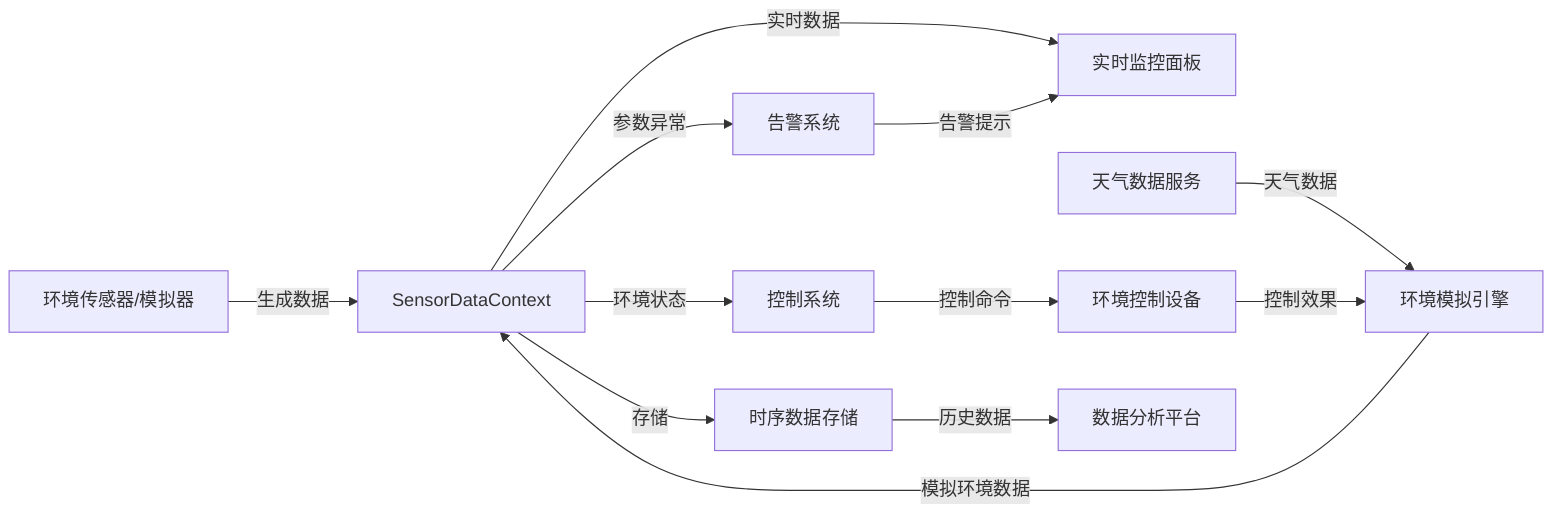 flowchart LR
    A[环境传感器/模拟器] -->|生成数据| B[SensorDataContext]
    
    B -->|实时数据| C[实时监控面板]
    B -->|环境状态| D[控制系统]
    B -->|存储| E[时序数据存储]
    
    F[天气数据服务] -->|天气数据| G[环境模拟引擎]
    G -->|模拟环境数据| B
    
    D -->|控制命令| H[环境控制设备]
    H -->|控制效果| G
    
    E -->|历史数据| I[数据分析平台]
    
    B -->|参数异常| J[告警系统]
    J -->|告警提示| C